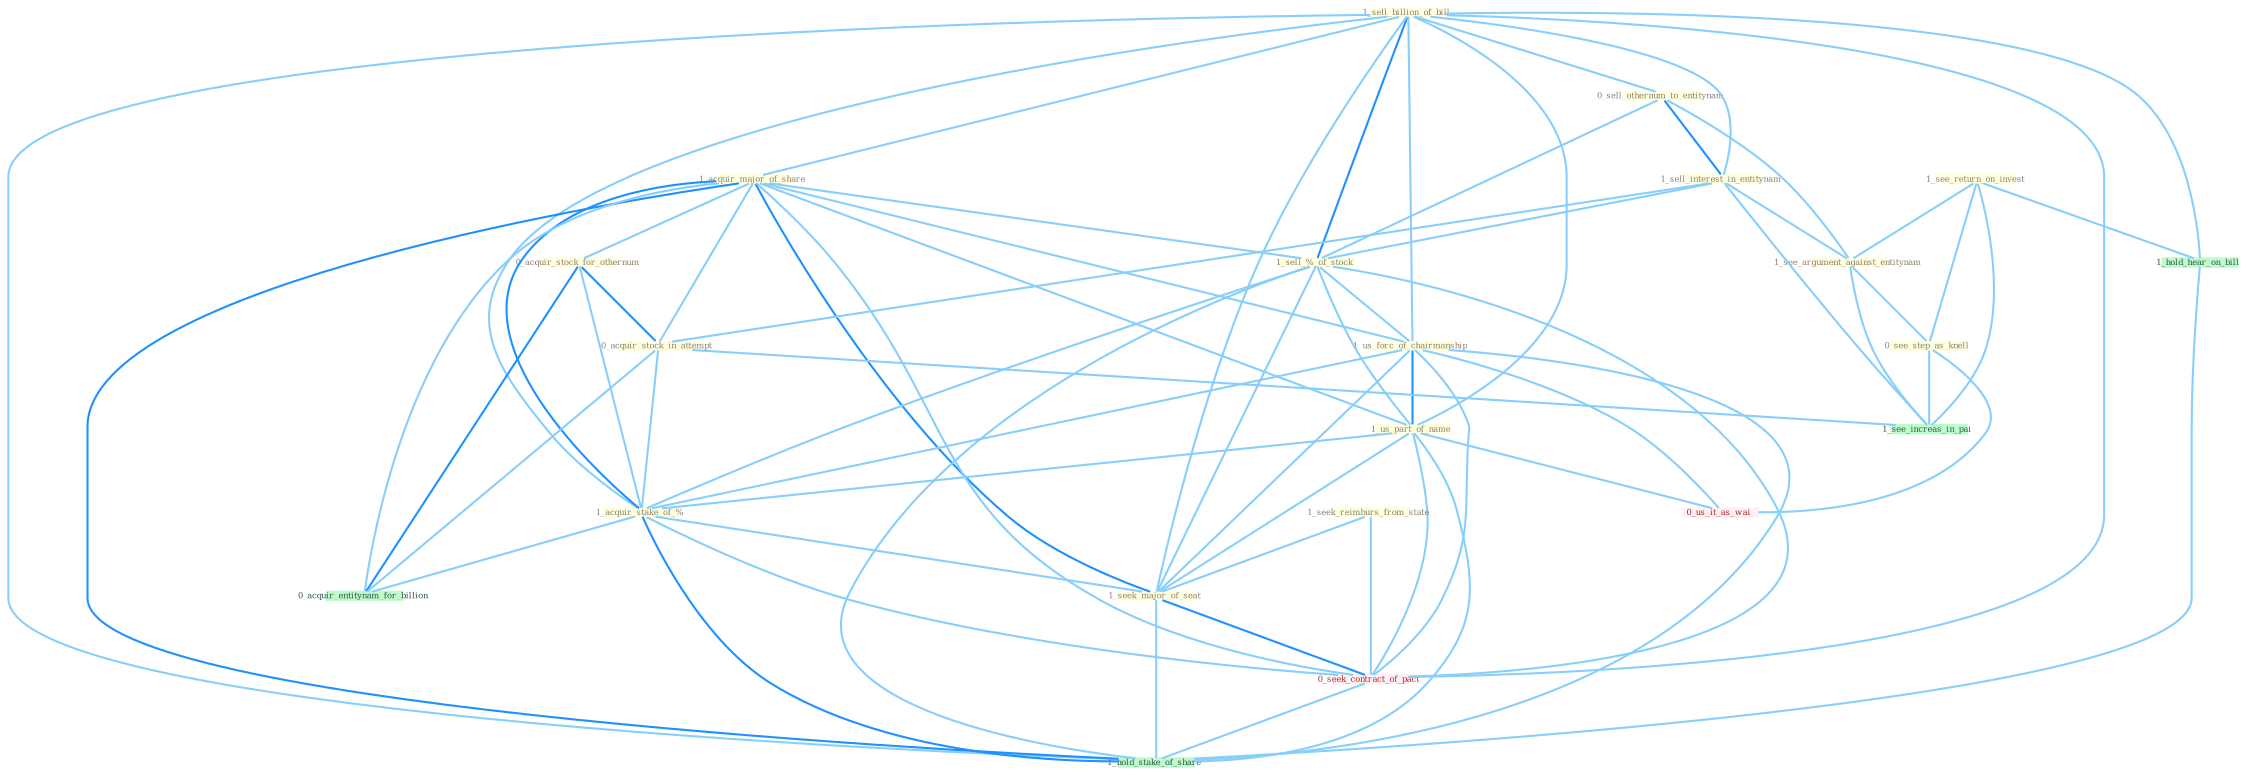 Graph G{ 
    node
    [shape=polygon,style=filled,width=.5,height=.06,color="#BDFCC9",fixedsize=true,fontsize=4,
    fontcolor="#2f4f4f"];
    {node
    [color="#ffffe0", fontcolor="#8b7d6b"] "1_sell_billion_of_bill " "0_sell_othernum_to_entitynam " "1_acquir_major_of_share " "1_sell_interest_in_entitynam " "1_see_return_on_invest " "1_sell_%_of_stock " "0_acquir_stock_for_othernum " "1_us_forc_of_chairmanship " "1_us_part_of_name " "1_seek_reimburs_from_state " "1_see_argument_against_entitynam " "0_see_step_as_knell " "0_acquir_stock_in_attempt " "1_acquir_stake_of_% " "1_seek_major_of_seat "}
{node [color="#fff0f5", fontcolor="#b22222"] "0_seek_contract_of_pact " "0_us_it_as_wai "}
edge [color="#B0E2FF"];

	"1_sell_billion_of_bill " -- "0_sell_othernum_to_entitynam " [w="1", color="#87cefa" ];
	"1_sell_billion_of_bill " -- "1_acquir_major_of_share " [w="1", color="#87cefa" ];
	"1_sell_billion_of_bill " -- "1_sell_interest_in_entitynam " [w="1", color="#87cefa" ];
	"1_sell_billion_of_bill " -- "1_sell_%_of_stock " [w="2", color="#1e90ff" , len=0.8];
	"1_sell_billion_of_bill " -- "1_us_forc_of_chairmanship " [w="1", color="#87cefa" ];
	"1_sell_billion_of_bill " -- "1_us_part_of_name " [w="1", color="#87cefa" ];
	"1_sell_billion_of_bill " -- "1_acquir_stake_of_% " [w="1", color="#87cefa" ];
	"1_sell_billion_of_bill " -- "1_seek_major_of_seat " [w="1", color="#87cefa" ];
	"1_sell_billion_of_bill " -- "0_seek_contract_of_pact " [w="1", color="#87cefa" ];
	"1_sell_billion_of_bill " -- "1_hold_hear_on_bill " [w="1", color="#87cefa" ];
	"1_sell_billion_of_bill " -- "1_hold_stake_of_share " [w="1", color="#87cefa" ];
	"0_sell_othernum_to_entitynam " -- "1_sell_interest_in_entitynam " [w="2", color="#1e90ff" , len=0.8];
	"0_sell_othernum_to_entitynam " -- "1_sell_%_of_stock " [w="1", color="#87cefa" ];
	"0_sell_othernum_to_entitynam " -- "1_see_argument_against_entitynam " [w="1", color="#87cefa" ];
	"1_acquir_major_of_share " -- "1_sell_%_of_stock " [w="1", color="#87cefa" ];
	"1_acquir_major_of_share " -- "0_acquir_stock_for_othernum " [w="1", color="#87cefa" ];
	"1_acquir_major_of_share " -- "1_us_forc_of_chairmanship " [w="1", color="#87cefa" ];
	"1_acquir_major_of_share " -- "1_us_part_of_name " [w="1", color="#87cefa" ];
	"1_acquir_major_of_share " -- "0_acquir_stock_in_attempt " [w="1", color="#87cefa" ];
	"1_acquir_major_of_share " -- "1_acquir_stake_of_% " [w="2", color="#1e90ff" , len=0.8];
	"1_acquir_major_of_share " -- "1_seek_major_of_seat " [w="2", color="#1e90ff" , len=0.8];
	"1_acquir_major_of_share " -- "0_seek_contract_of_pact " [w="1", color="#87cefa" ];
	"1_acquir_major_of_share " -- "0_acquir_entitynam_for_billion " [w="1", color="#87cefa" ];
	"1_acquir_major_of_share " -- "1_hold_stake_of_share " [w="2", color="#1e90ff" , len=0.8];
	"1_sell_interest_in_entitynam " -- "1_sell_%_of_stock " [w="1", color="#87cefa" ];
	"1_sell_interest_in_entitynam " -- "1_see_argument_against_entitynam " [w="1", color="#87cefa" ];
	"1_sell_interest_in_entitynam " -- "0_acquir_stock_in_attempt " [w="1", color="#87cefa" ];
	"1_sell_interest_in_entitynam " -- "1_see_increas_in_pai " [w="1", color="#87cefa" ];
	"1_see_return_on_invest " -- "1_see_argument_against_entitynam " [w="1", color="#87cefa" ];
	"1_see_return_on_invest " -- "0_see_step_as_knell " [w="1", color="#87cefa" ];
	"1_see_return_on_invest " -- "1_see_increas_in_pai " [w="1", color="#87cefa" ];
	"1_see_return_on_invest " -- "1_hold_hear_on_bill " [w="1", color="#87cefa" ];
	"1_sell_%_of_stock " -- "1_us_forc_of_chairmanship " [w="1", color="#87cefa" ];
	"1_sell_%_of_stock " -- "1_us_part_of_name " [w="1", color="#87cefa" ];
	"1_sell_%_of_stock " -- "1_acquir_stake_of_% " [w="1", color="#87cefa" ];
	"1_sell_%_of_stock " -- "1_seek_major_of_seat " [w="1", color="#87cefa" ];
	"1_sell_%_of_stock " -- "0_seek_contract_of_pact " [w="1", color="#87cefa" ];
	"1_sell_%_of_stock " -- "1_hold_stake_of_share " [w="1", color="#87cefa" ];
	"0_acquir_stock_for_othernum " -- "0_acquir_stock_in_attempt " [w="2", color="#1e90ff" , len=0.8];
	"0_acquir_stock_for_othernum " -- "1_acquir_stake_of_% " [w="1", color="#87cefa" ];
	"0_acquir_stock_for_othernum " -- "0_acquir_entitynam_for_billion " [w="2", color="#1e90ff" , len=0.8];
	"1_us_forc_of_chairmanship " -- "1_us_part_of_name " [w="2", color="#1e90ff" , len=0.8];
	"1_us_forc_of_chairmanship " -- "1_acquir_stake_of_% " [w="1", color="#87cefa" ];
	"1_us_forc_of_chairmanship " -- "1_seek_major_of_seat " [w="1", color="#87cefa" ];
	"1_us_forc_of_chairmanship " -- "0_seek_contract_of_pact " [w="1", color="#87cefa" ];
	"1_us_forc_of_chairmanship " -- "0_us_it_as_wai " [w="1", color="#87cefa" ];
	"1_us_forc_of_chairmanship " -- "1_hold_stake_of_share " [w="1", color="#87cefa" ];
	"1_us_part_of_name " -- "1_acquir_stake_of_% " [w="1", color="#87cefa" ];
	"1_us_part_of_name " -- "1_seek_major_of_seat " [w="1", color="#87cefa" ];
	"1_us_part_of_name " -- "0_seek_contract_of_pact " [w="1", color="#87cefa" ];
	"1_us_part_of_name " -- "0_us_it_as_wai " [w="1", color="#87cefa" ];
	"1_us_part_of_name " -- "1_hold_stake_of_share " [w="1", color="#87cefa" ];
	"1_seek_reimburs_from_state " -- "1_seek_major_of_seat " [w="1", color="#87cefa" ];
	"1_seek_reimburs_from_state " -- "0_seek_contract_of_pact " [w="1", color="#87cefa" ];
	"1_see_argument_against_entitynam " -- "0_see_step_as_knell " [w="1", color="#87cefa" ];
	"1_see_argument_against_entitynam " -- "1_see_increas_in_pai " [w="1", color="#87cefa" ];
	"0_see_step_as_knell " -- "0_us_it_as_wai " [w="1", color="#87cefa" ];
	"0_see_step_as_knell " -- "1_see_increas_in_pai " [w="1", color="#87cefa" ];
	"0_acquir_stock_in_attempt " -- "1_acquir_stake_of_% " [w="1", color="#87cefa" ];
	"0_acquir_stock_in_attempt " -- "0_acquir_entitynam_for_billion " [w="1", color="#87cefa" ];
	"0_acquir_stock_in_attempt " -- "1_see_increas_in_pai " [w="1", color="#87cefa" ];
	"1_acquir_stake_of_% " -- "1_seek_major_of_seat " [w="1", color="#87cefa" ];
	"1_acquir_stake_of_% " -- "0_seek_contract_of_pact " [w="1", color="#87cefa" ];
	"1_acquir_stake_of_% " -- "0_acquir_entitynam_for_billion " [w="1", color="#87cefa" ];
	"1_acquir_stake_of_% " -- "1_hold_stake_of_share " [w="2", color="#1e90ff" , len=0.8];
	"1_seek_major_of_seat " -- "0_seek_contract_of_pact " [w="2", color="#1e90ff" , len=0.8];
	"1_seek_major_of_seat " -- "1_hold_stake_of_share " [w="1", color="#87cefa" ];
	"0_seek_contract_of_pact " -- "1_hold_stake_of_share " [w="1", color="#87cefa" ];
	"1_hold_hear_on_bill " -- "1_hold_stake_of_share " [w="1", color="#87cefa" ];
}